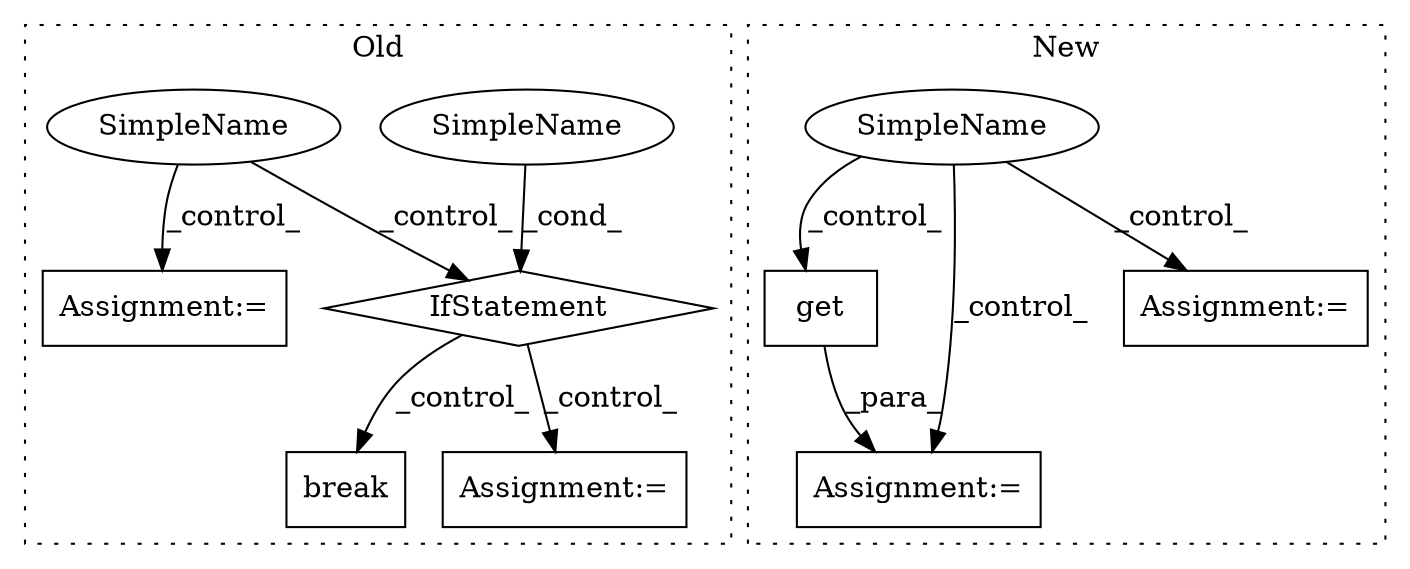 digraph G {
subgraph cluster0 {
1 [label="break" a="10" s="2640" l="6" shape="box"];
4 [label="IfStatement" a="25" s="2560,2578" l="4,2" shape="diamond"];
5 [label="SimpleName" a="42" s="" l="" shape="ellipse"];
6 [label="SimpleName" a="42" s="" l="" shape="ellipse"];
7 [label="Assignment:=" a="7" s="2604" l="1" shape="box"];
9 [label="Assignment:=" a="7" s="3251" l="12" shape="box"];
label = "Old";
style="dotted";
}
subgraph cluster1 {
2 [label="get" a="32" s="1858,1873" l="4,1" shape="box"];
3 [label="Assignment:=" a="7" s="1825" l="1" shape="box"];
8 [label="SimpleName" a="42" s="" l="" shape="ellipse"];
10 [label="Assignment:=" a="7" s="2558" l="1" shape="box"];
label = "New";
style="dotted";
}
2 -> 3 [label="_para_"];
4 -> 1 [label="_control_"];
4 -> 7 [label="_control_"];
5 -> 4 [label="_cond_"];
6 -> 9 [label="_control_"];
6 -> 4 [label="_control_"];
8 -> 2 [label="_control_"];
8 -> 3 [label="_control_"];
8 -> 10 [label="_control_"];
}